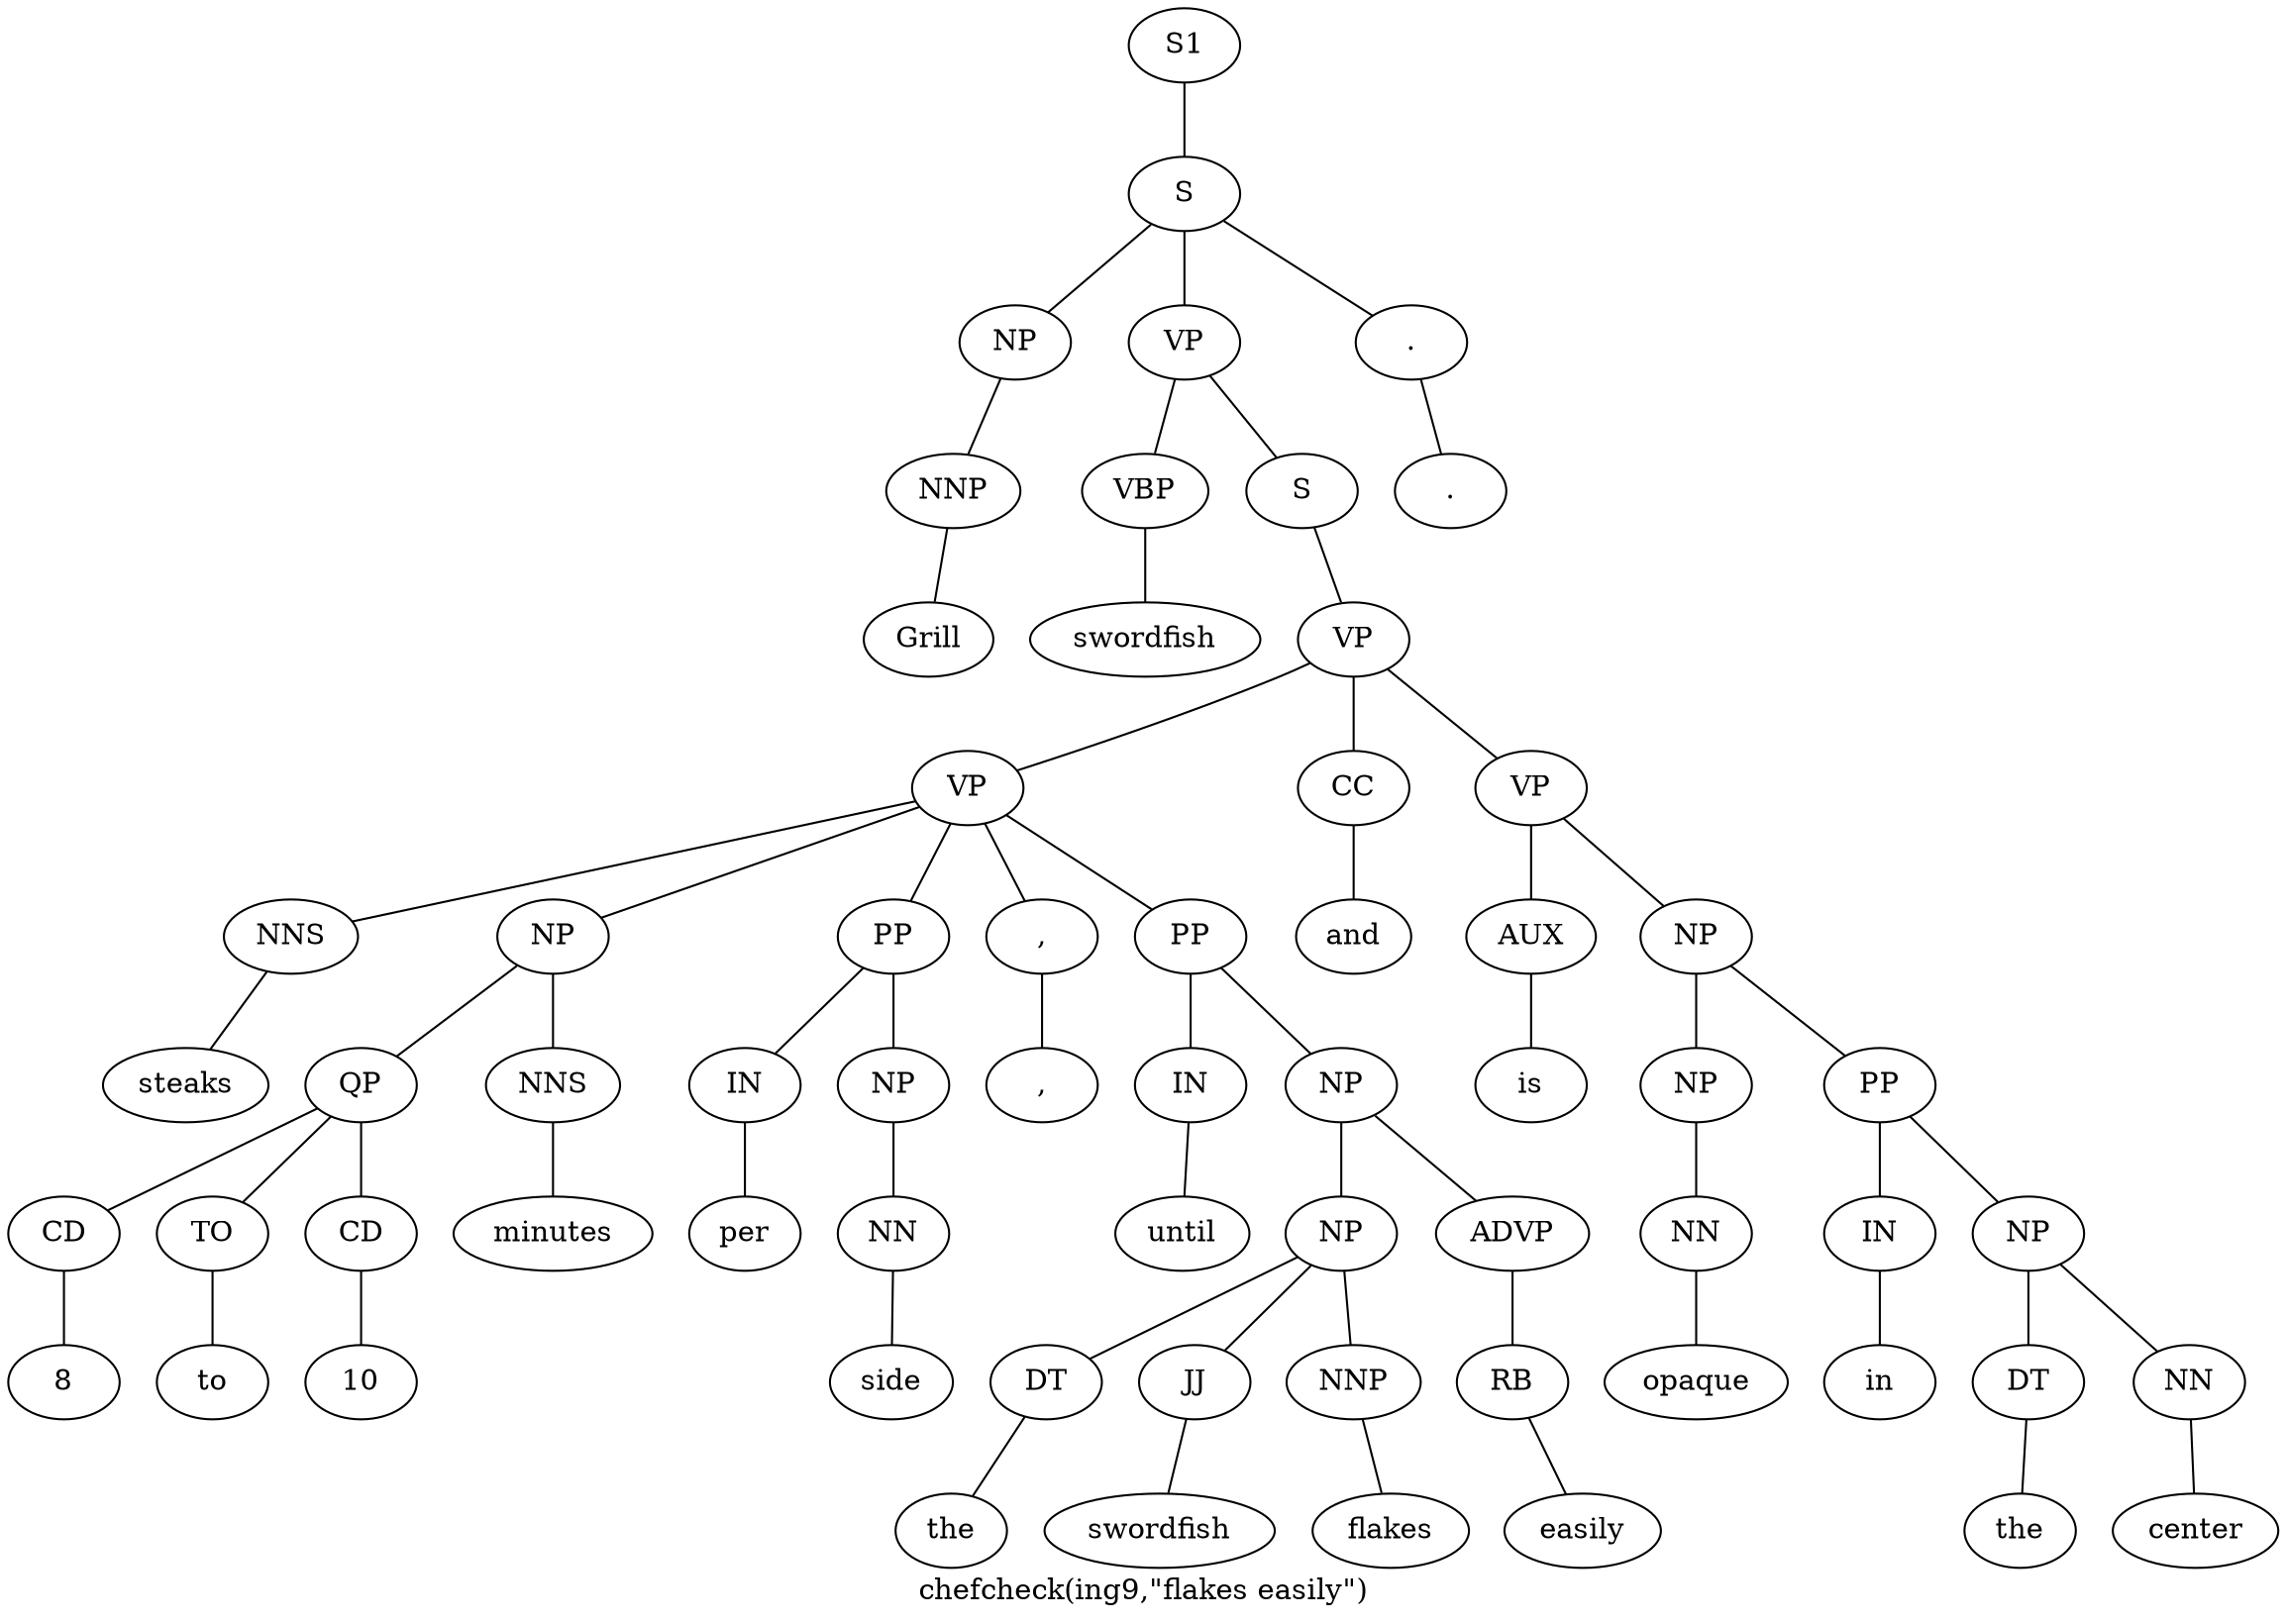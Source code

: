 graph SyntaxGraph {
	label = "chefcheck(ing9,\"flakes easily\")";
	Node0 [label="S1"];
	Node1 [label="S"];
	Node2 [label="NP"];
	Node3 [label="NNP"];
	Node4 [label="Grill"];
	Node5 [label="VP"];
	Node6 [label="VBP"];
	Node7 [label="swordfish"];
	Node8 [label="S"];
	Node9 [label="VP"];
	Node10 [label="VP"];
	Node11 [label="NNS"];
	Node12 [label="steaks"];
	Node13 [label="NP"];
	Node14 [label="QP"];
	Node15 [label="CD"];
	Node16 [label="8"];
	Node17 [label="TO"];
	Node18 [label="to"];
	Node19 [label="CD"];
	Node20 [label="10"];
	Node21 [label="NNS"];
	Node22 [label="minutes"];
	Node23 [label="PP"];
	Node24 [label="IN"];
	Node25 [label="per"];
	Node26 [label="NP"];
	Node27 [label="NN"];
	Node28 [label="side"];
	Node29 [label=","];
	Node30 [label=","];
	Node31 [label="PP"];
	Node32 [label="IN"];
	Node33 [label="until"];
	Node34 [label="NP"];
	Node35 [label="NP"];
	Node36 [label="DT"];
	Node37 [label="the"];
	Node38 [label="JJ"];
	Node39 [label="swordfish"];
	Node40 [label="NNP"];
	Node41 [label="flakes"];
	Node42 [label="ADVP"];
	Node43 [label="RB"];
	Node44 [label="easily"];
	Node45 [label="CC"];
	Node46 [label="and"];
	Node47 [label="VP"];
	Node48 [label="AUX"];
	Node49 [label="is"];
	Node50 [label="NP"];
	Node51 [label="NP"];
	Node52 [label="NN"];
	Node53 [label="opaque"];
	Node54 [label="PP"];
	Node55 [label="IN"];
	Node56 [label="in"];
	Node57 [label="NP"];
	Node58 [label="DT"];
	Node59 [label="the"];
	Node60 [label="NN"];
	Node61 [label="center"];
	Node62 [label="."];
	Node63 [label="."];

	Node0 -- Node1;
	Node1 -- Node2;
	Node1 -- Node5;
	Node1 -- Node62;
	Node2 -- Node3;
	Node3 -- Node4;
	Node5 -- Node6;
	Node5 -- Node8;
	Node6 -- Node7;
	Node8 -- Node9;
	Node9 -- Node10;
	Node9 -- Node45;
	Node9 -- Node47;
	Node10 -- Node11;
	Node10 -- Node13;
	Node10 -- Node23;
	Node10 -- Node29;
	Node10 -- Node31;
	Node11 -- Node12;
	Node13 -- Node14;
	Node13 -- Node21;
	Node14 -- Node15;
	Node14 -- Node17;
	Node14 -- Node19;
	Node15 -- Node16;
	Node17 -- Node18;
	Node19 -- Node20;
	Node21 -- Node22;
	Node23 -- Node24;
	Node23 -- Node26;
	Node24 -- Node25;
	Node26 -- Node27;
	Node27 -- Node28;
	Node29 -- Node30;
	Node31 -- Node32;
	Node31 -- Node34;
	Node32 -- Node33;
	Node34 -- Node35;
	Node34 -- Node42;
	Node35 -- Node36;
	Node35 -- Node38;
	Node35 -- Node40;
	Node36 -- Node37;
	Node38 -- Node39;
	Node40 -- Node41;
	Node42 -- Node43;
	Node43 -- Node44;
	Node45 -- Node46;
	Node47 -- Node48;
	Node47 -- Node50;
	Node48 -- Node49;
	Node50 -- Node51;
	Node50 -- Node54;
	Node51 -- Node52;
	Node52 -- Node53;
	Node54 -- Node55;
	Node54 -- Node57;
	Node55 -- Node56;
	Node57 -- Node58;
	Node57 -- Node60;
	Node58 -- Node59;
	Node60 -- Node61;
	Node62 -- Node63;
}